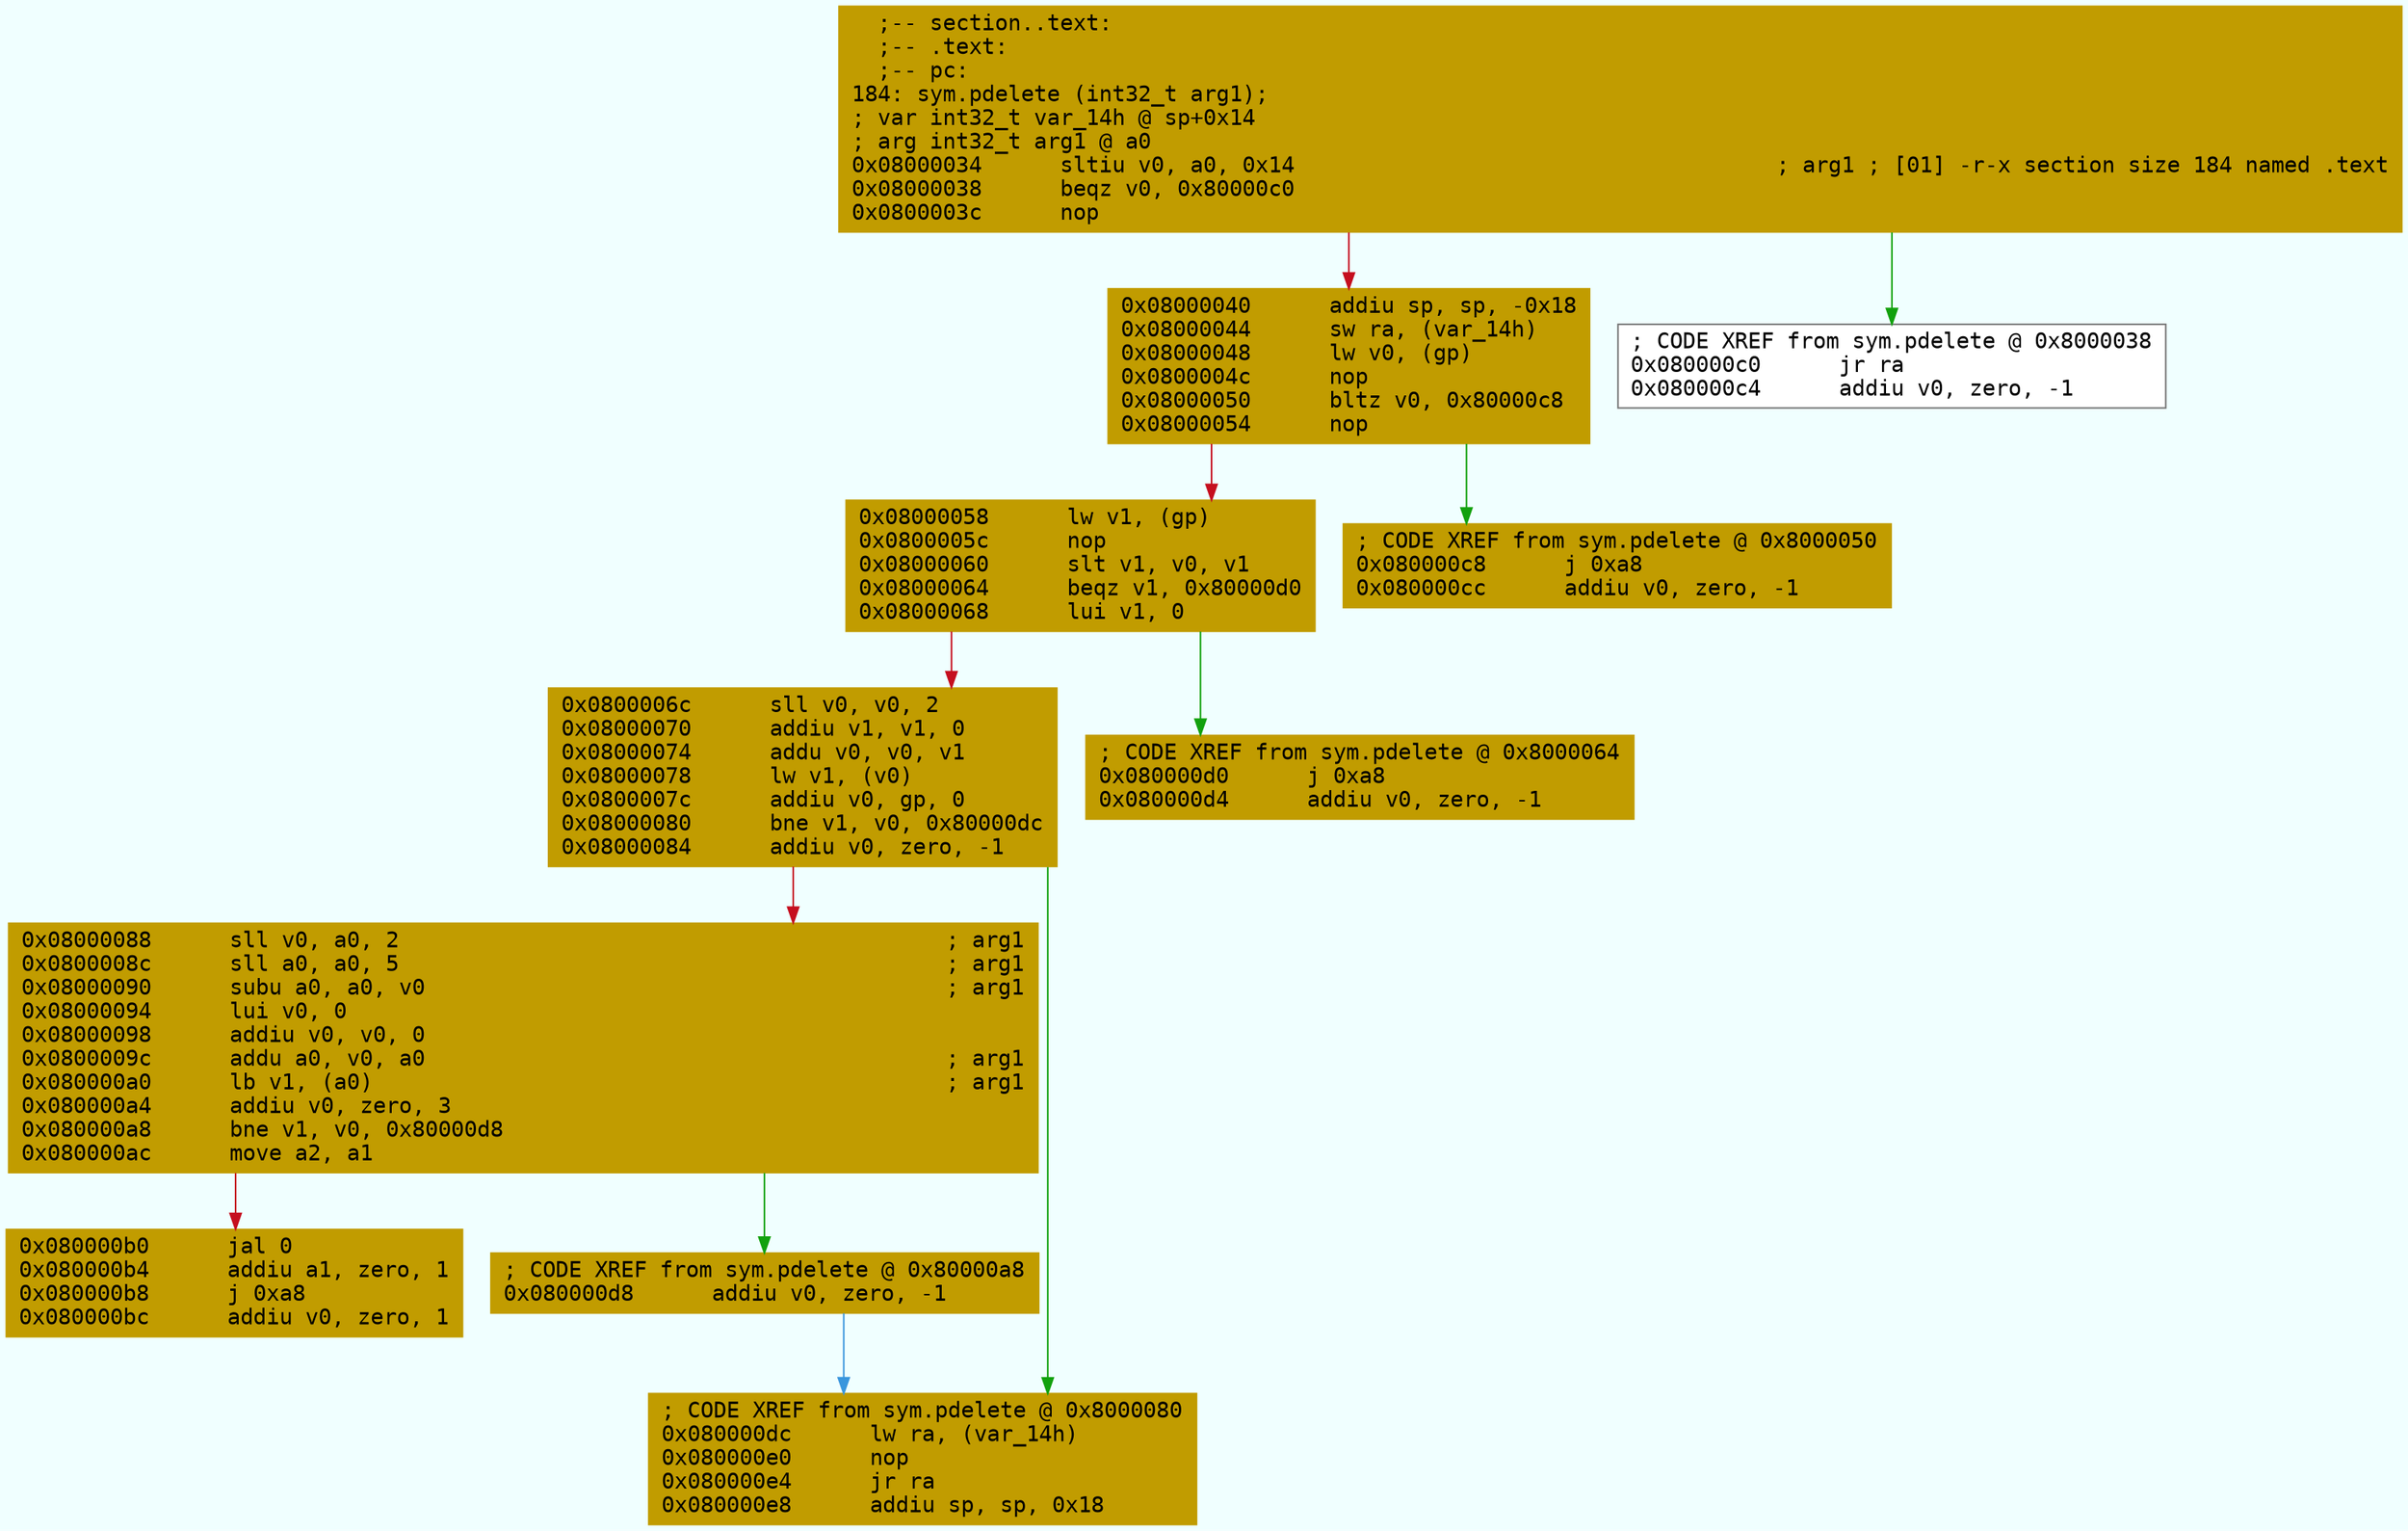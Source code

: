 digraph code {
	graph [bgcolor=azure fontsize=8 fontname="Courier" splines="ortho"];
	node [fillcolor=gray style=filled shape=box];
	edge [arrowhead="normal"];
	"0x08000034" [URL="sym.pdelete/0x08000034", fillcolor="#c19c00",color="#c19c00", fontname="Courier",label="  ;-- section..text:\l  ;-- .text:\l  ;-- pc:\l184: sym.pdelete (int32_t arg1);\l; var int32_t var_14h @ sp+0x14\l; arg int32_t arg1 @ a0\l0x08000034      sltiu v0, a0, 0x14                                     ; arg1 ; [01] -r-x section size 184 named .text\l0x08000038      beqz v0, 0x80000c0\l0x0800003c      nop\l"]
	"0x08000040" [URL="sym.pdelete/0x08000040", fillcolor="#c19c00",color="#c19c00", fontname="Courier",label="0x08000040      addiu sp, sp, -0x18\l0x08000044      sw ra, (var_14h)\l0x08000048      lw v0, (gp)\l0x0800004c      nop\l0x08000050      bltz v0, 0x80000c8\l0x08000054      nop\l"]
	"0x08000058" [URL="sym.pdelete/0x08000058", fillcolor="#c19c00",color="#c19c00", fontname="Courier",label="0x08000058      lw v1, (gp)\l0x0800005c      nop\l0x08000060      slt v1, v0, v1\l0x08000064      beqz v1, 0x80000d0\l0x08000068      lui v1, 0\l"]
	"0x0800006c" [URL="sym.pdelete/0x0800006c", fillcolor="#c19c00",color="#c19c00", fontname="Courier",label="0x0800006c      sll v0, v0, 2\l0x08000070      addiu v1, v1, 0\l0x08000074      addu v0, v0, v1\l0x08000078      lw v1, (v0)\l0x0800007c      addiu v0, gp, 0\l0x08000080      bne v1, v0, 0x80000dc\l0x08000084      addiu v0, zero, -1\l"]
	"0x08000088" [URL="sym.pdelete/0x08000088", fillcolor="#c19c00",color="#c19c00", fontname="Courier",label="0x08000088      sll v0, a0, 2                                          ; arg1\l0x0800008c      sll a0, a0, 5                                          ; arg1\l0x08000090      subu a0, a0, v0                                        ; arg1\l0x08000094      lui v0, 0\l0x08000098      addiu v0, v0, 0\l0x0800009c      addu a0, v0, a0                                        ; arg1\l0x080000a0      lb v1, (a0)                                            ; arg1\l0x080000a4      addiu v0, zero, 3\l0x080000a8      bne v1, v0, 0x80000d8\l0x080000ac      move a2, a1\l"]
	"0x080000b0" [URL="sym.pdelete/0x080000b0", fillcolor="#c19c00",color="#c19c00", fontname="Courier",label="0x080000b0      jal 0\l0x080000b4      addiu a1, zero, 1\l0x080000b8      j 0xa8\l0x080000bc      addiu v0, zero, 1\l"]
	"0x080000c0" [URL="sym.pdelete/0x080000c0", fillcolor="white",color="#767676", fontname="Courier",label="; CODE XREF from sym.pdelete @ 0x8000038\l0x080000c0      jr ra\l0x080000c4      addiu v0, zero, -1\l"]
	"0x080000c8" [URL="sym.pdelete/0x080000c8", fillcolor="#c19c00",color="#c19c00", fontname="Courier",label="; CODE XREF from sym.pdelete @ 0x8000050\l0x080000c8      j 0xa8\l0x080000cc      addiu v0, zero, -1\l"]
	"0x080000d0" [URL="sym.pdelete/0x080000d0", fillcolor="#c19c00",color="#c19c00", fontname="Courier",label="; CODE XREF from sym.pdelete @ 0x8000064\l0x080000d0      j 0xa8\l0x080000d4      addiu v0, zero, -1\l"]
	"0x080000d8" [URL="sym.pdelete/0x080000d8", fillcolor="#c19c00",color="#c19c00", fontname="Courier",label="; CODE XREF from sym.pdelete @ 0x80000a8\l0x080000d8      addiu v0, zero, -1\l"]
	"0x080000dc" [URL="sym.pdelete/0x080000dc", fillcolor="#c19c00",color="#c19c00", fontname="Courier",label="; CODE XREF from sym.pdelete @ 0x8000080\l0x080000dc      lw ra, (var_14h)\l0x080000e0      nop\l0x080000e4      jr ra\l0x080000e8      addiu sp, sp, 0x18\l"]
        "0x08000034" -> "0x080000c0" [color="#13a10e"];
        "0x08000034" -> "0x08000040" [color="#c50f1f"];
        "0x08000040" -> "0x080000c8" [color="#13a10e"];
        "0x08000040" -> "0x08000058" [color="#c50f1f"];
        "0x08000058" -> "0x080000d0" [color="#13a10e"];
        "0x08000058" -> "0x0800006c" [color="#c50f1f"];
        "0x0800006c" -> "0x080000dc" [color="#13a10e"];
        "0x0800006c" -> "0x08000088" [color="#c50f1f"];
        "0x08000088" -> "0x080000d8" [color="#13a10e"];
        "0x08000088" -> "0x080000b0" [color="#c50f1f"];
        "0x080000d8" -> "0x080000dc" [color="#3a96dd"];
}
